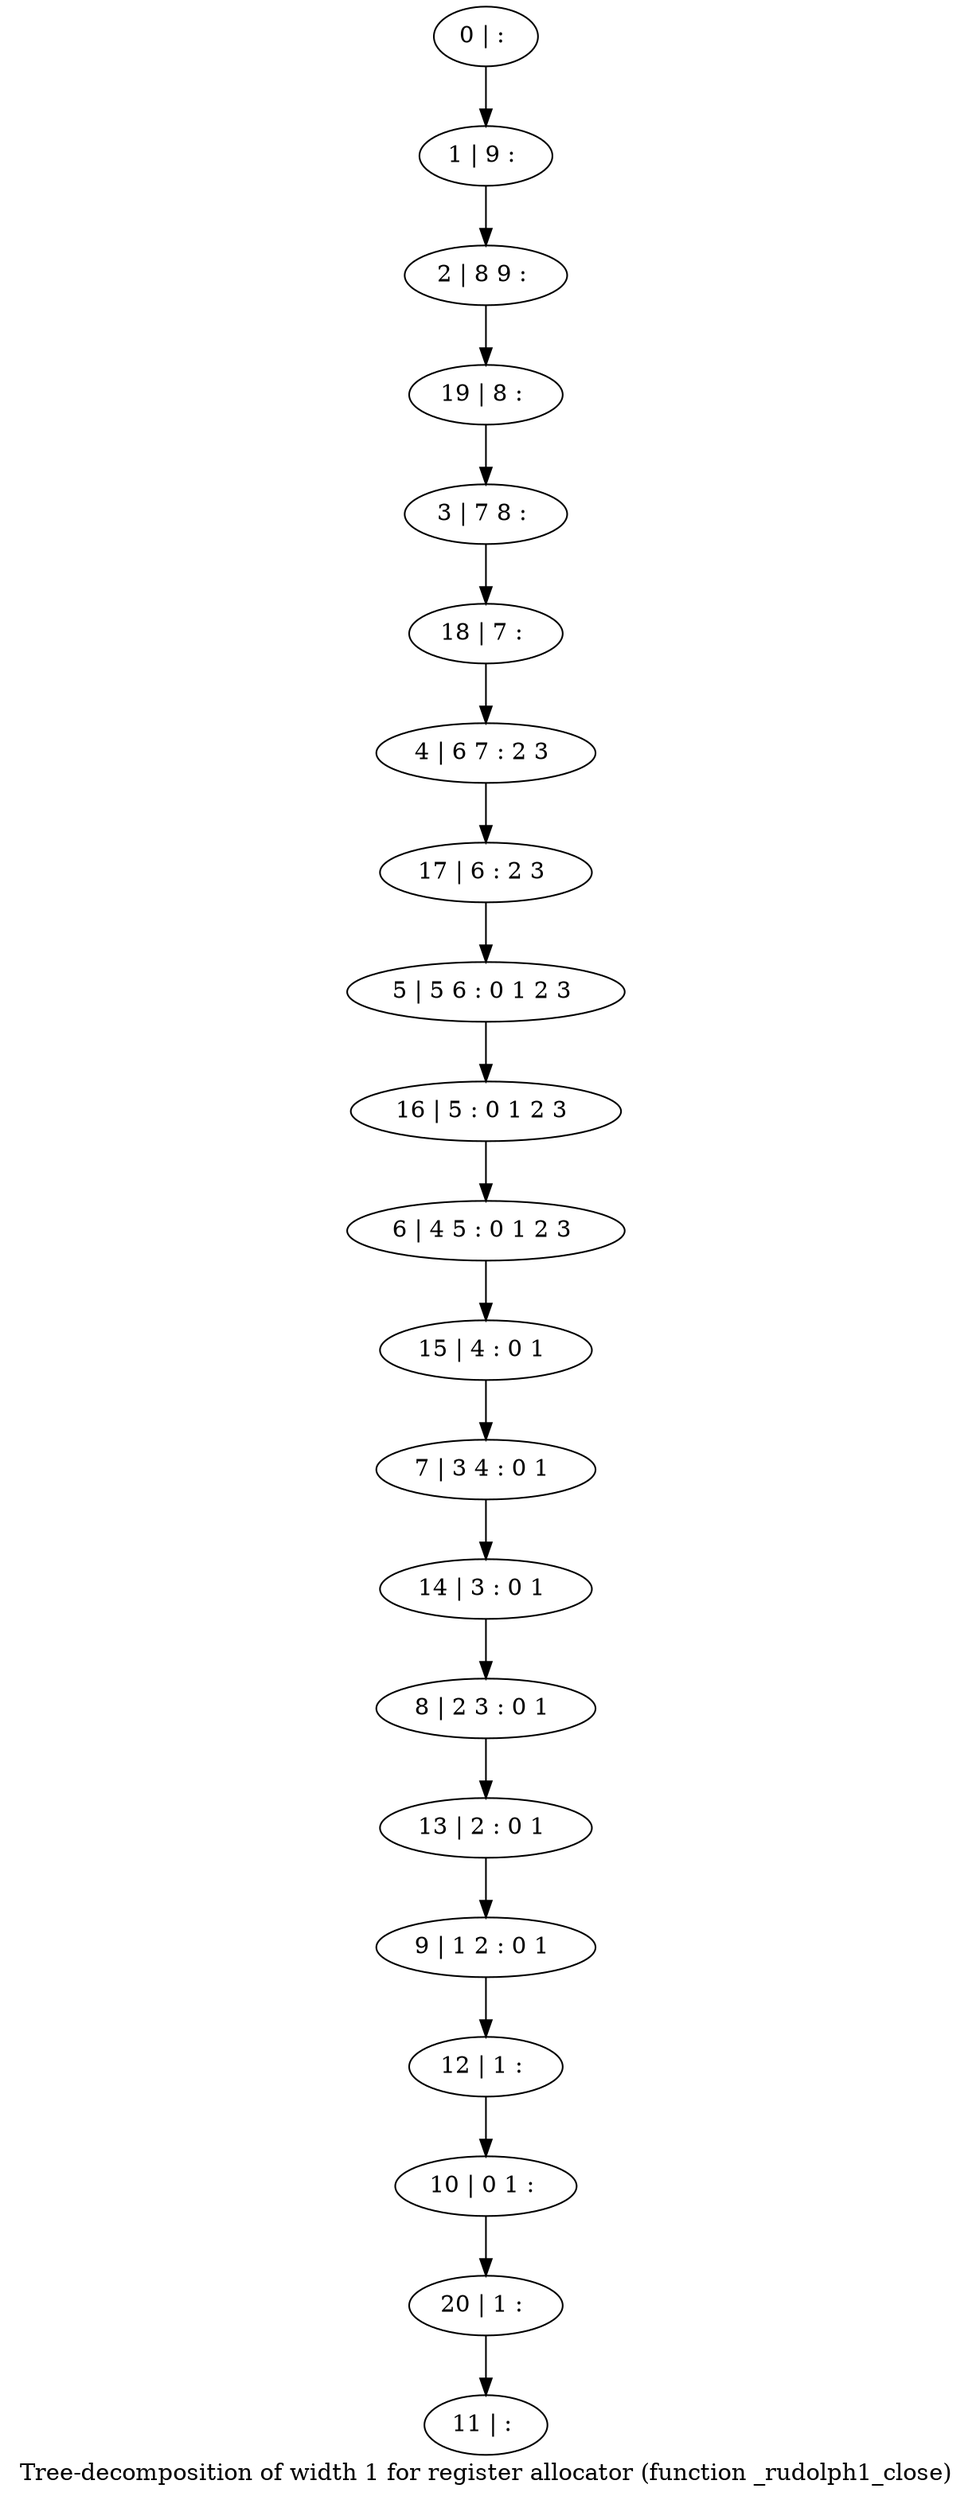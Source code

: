digraph G {
graph [label="Tree-decomposition of width 1 for register allocator (function _rudolph1_close)"]
0[label="0 | : "];
1[label="1 | 9 : "];
2[label="2 | 8 9 : "];
3[label="3 | 7 8 : "];
4[label="4 | 6 7 : 2 3 "];
5[label="5 | 5 6 : 0 1 2 3 "];
6[label="6 | 4 5 : 0 1 2 3 "];
7[label="7 | 3 4 : 0 1 "];
8[label="8 | 2 3 : 0 1 "];
9[label="9 | 1 2 : 0 1 "];
10[label="10 | 0 1 : "];
11[label="11 | : "];
12[label="12 | 1 : "];
13[label="13 | 2 : 0 1 "];
14[label="14 | 3 : 0 1 "];
15[label="15 | 4 : 0 1 "];
16[label="16 | 5 : 0 1 2 3 "];
17[label="17 | 6 : 2 3 "];
18[label="18 | 7 : "];
19[label="19 | 8 : "];
20[label="20 | 1 : "];
0->1 ;
1->2 ;
12->10 ;
9->12 ;
13->9 ;
8->13 ;
14->8 ;
7->14 ;
15->7 ;
6->15 ;
16->6 ;
5->16 ;
17->5 ;
4->17 ;
18->4 ;
3->18 ;
19->3 ;
2->19 ;
20->11 ;
10->20 ;
}
